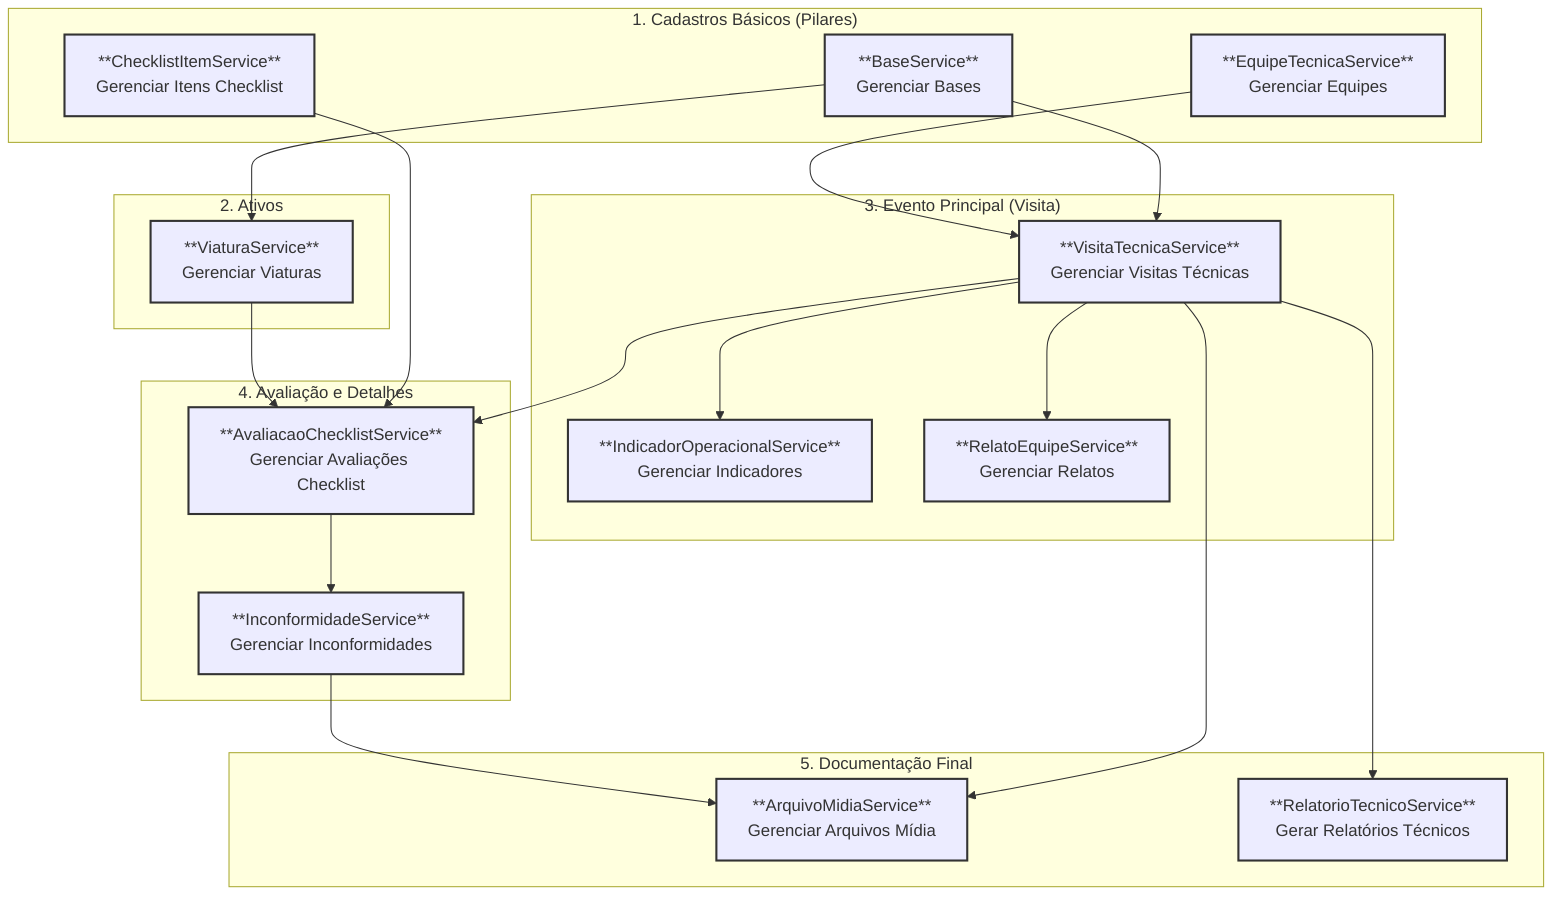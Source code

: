 graph TD
    subgraph "1. Cadastros Básicos (Pilares)"
        A[**BaseService**<br>Gerenciar Bases]
        B[**EquipeTecnicaService**<br>Gerenciar Equipes]
        C[**ChecklistItemService**<br>Gerenciar Itens Checklist]
    end

    subgraph "2. Ativos"
        D[**ViaturaService**<br>Gerenciar Viaturas]
    end

    subgraph "3. Evento Principal (Visita)"
        E[**VisitaTecnicaService**<br>Gerenciar Visitas Técnicas]
        F[**IndicadorOperacionalService**<br>Gerenciar Indicadores]
        G[**RelatoEquipeService**<br>Gerenciar Relatos]
    end

    subgraph "4. Avaliação e Detalhes"
        H[**AvaliacaoChecklistService**<br>Gerenciar Avaliações Checklist]
        I[**InconformidadeService**<br>Gerenciar Inconformidades]
    end

    subgraph "5. Documentação Final"
        J[**ArquivoMidiaService**<br>Gerenciar Arquivos Mídia]
        K[**RelatorioTecnicoService**<br>Gerar Relatórios Técnicos]
    end

%% -- Conexões de Dependência --

%% Camada 1 para Camada 2
    A --> D

%% Camada 1 para Camada 3
    A --> E
    B --> E

%% Camada 3 para Camada 4
    E --> H
    C --> H
    D --> H

%% Camada 3 para Camada 4 (dados diretos da visita)
    E --> F
    E --> G

%% Camada 4 para Camada 4 (dentro da avaliação)
    H --> I

%% Camada 3/4 para Camada 5
    E --> J
    I --> J
    E --> K

%% -- Estilos para clareza (Opcional, mas útil para visualização) --
    style A stroke:#333,stroke-width:2px
    style B stroke:#333,stroke-width:2px
    style C stroke:#333,stroke-width:2px
    style D stroke:#333,stroke-width:2px
    style E stroke:#333,stroke-width:2px
    style F stroke:#333,stroke-width:2px
    style G stroke:#333,stroke-width:2px
    style H stroke:#333,stroke-width:2px
    style I stroke:#333,stroke-width:2px
    style J stroke:#333,stroke-width:2px
    style K stroke:#333,stroke-width:2px